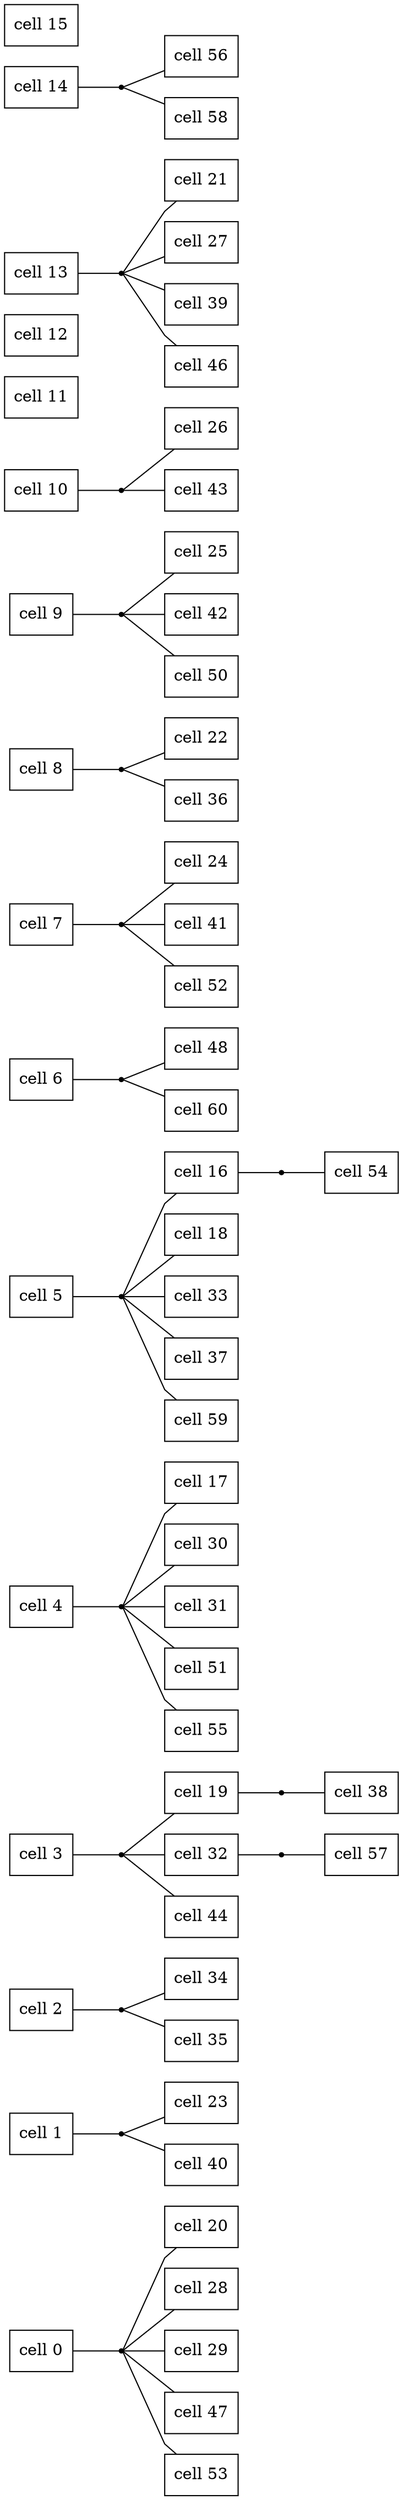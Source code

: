 // Yeast Lineage
graph {
	graph [rankdir=LR splines=polyline]
	"cell 0" [shape=box]
	"cell 1" [shape=box]
	"cell 2" [shape=box]
	"cell 3" [shape=box]
	"cell 4" [shape=box]
	"cell 5" [shape=box]
	"cell 6" [shape=box]
	"cell 7" [shape=box]
	"cell 8" [shape=box]
	"cell 9" [shape=box]
	"cell 10" [shape=box]
	"cell 11" [shape=box]
	"cell 12" [shape=box]
	"cell 13" [shape=box]
	"cell 14" [shape=box]
	"cell 15" [shape=box]
	"cell 16" [shape=box]
	"cell 5A" [shape=point]
	"cell 17" [shape=box]
	"cell 4A" [shape=point]
	"cell 18" [shape=box]
	"cell 19" [shape=box]
	"cell 3A" [shape=point]
	"cell 20" [shape=box]
	"cell 0A" [shape=point]
	"cell 21" [shape=box]
	"cell 13A" [shape=point]
	"cell 22" [shape=box]
	"cell 8A" [shape=point]
	"cell 23" [shape=box]
	"cell 1A" [shape=point]
	"cell 24" [shape=box]
	"cell 7A" [shape=point]
	"cell 25" [shape=box]
	"cell 9A" [shape=point]
	"cell 26" [shape=box]
	"cell 10A" [shape=point]
	"cell 27" [shape=box]
	"cell 28" [shape=box]
	"cell 29" [shape=box]
	"cell 30" [shape=box]
	"cell 31" [shape=box]
	"cell 32" [shape=box]
	"cell 33" [shape=box]
	"cell 34" [shape=box]
	"cell 2A" [shape=point]
	"cell 35" [shape=box]
	"cell 36" [shape=box]
	"cell 37" [shape=box]
	"cell 38" [shape=box]
	"cell 19A" [shape=point]
	"cell 39" [shape=box]
	"cell 40" [shape=box]
	"cell 41" [shape=box]
	"cell 42" [shape=box]
	"cell 43" [shape=box]
	"cell 44" [shape=box]
	"cell 46" [shape=box]
	"cell 47" [shape=box]
	"cell 48" [shape=box]
	"cell 6A" [shape=point]
	"cell 50" [shape=box]
	"cell 51" [shape=box]
	"cell 52" [shape=box]
	"cell 53" [shape=box]
	"cell 54" [shape=box]
	"cell 16A" [shape=point]
	"cell 55" [shape=box]
	"cell 56" [shape=box]
	"cell 14A" [shape=point]
	"cell 57" [shape=box]
	"cell 32A" [shape=point]
	"cell 58" [shape=box]
	"cell 59" [shape=box]
	"cell 60" [shape=box]
	"cell 5" -- "cell 5A"
	"cell 5A" -- "cell 16"
	"cell 4" -- "cell 4A"
	"cell 4A" -- "cell 17"
	"cell 5A" -- "cell 18"
	"cell 3" -- "cell 3A"
	"cell 3A" -- "cell 19"
	"cell 0" -- "cell 0A"
	"cell 0A" -- "cell 20"
	"cell 13" -- "cell 13A"
	"cell 13A" -- "cell 21"
	"cell 8" -- "cell 8A"
	"cell 8A" -- "cell 22"
	"cell 1" -- "cell 1A"
	"cell 1A" -- "cell 23"
	"cell 7" -- "cell 7A"
	"cell 7A" -- "cell 24"
	"cell 9" -- "cell 9A"
	"cell 9A" -- "cell 25"
	"cell 10" -- "cell 10A"
	"cell 10A" -- "cell 26"
	"cell 13A" -- "cell 27"
	"cell 0A" -- "cell 28"
	"cell 0A" -- "cell 29"
	"cell 4A" -- "cell 30"
	"cell 4A" -- "cell 31"
	"cell 3A" -- "cell 32"
	"cell 5A" -- "cell 33"
	"cell 2" -- "cell 2A"
	"cell 2A" -- "cell 34"
	"cell 2A" -- "cell 35"
	"cell 8A" -- "cell 36"
	"cell 5A" -- "cell 37"
	"cell 19" -- "cell 19A"
	"cell 19A" -- "cell 38"
	"cell 13A" -- "cell 39"
	"cell 1A" -- "cell 40"
	"cell 7A" -- "cell 41"
	"cell 9A" -- "cell 42"
	"cell 10A" -- "cell 43"
	"cell 3A" -- "cell 44"
	"cell 13A" -- "cell 46"
	"cell 0A" -- "cell 47"
	"cell 6" -- "cell 6A"
	"cell 6A" -- "cell 48"
	"cell 9A" -- "cell 50"
	"cell 4A" -- "cell 51"
	"cell 7A" -- "cell 52"
	"cell 0A" -- "cell 53"
	"cell 16" -- "cell 16A"
	"cell 16A" -- "cell 54"
	"cell 4A" -- "cell 55"
	"cell 14" -- "cell 14A"
	"cell 14A" -- "cell 56"
	"cell 32" -- "cell 32A"
	"cell 32A" -- "cell 57"
	"cell 14A" -- "cell 58"
	"cell 5A" -- "cell 59"
	"cell 6A" -- "cell 60"
}
